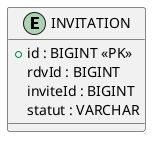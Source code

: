 @startuml invitation_service_mld

entity "INVITATION" as Invitation {
  + id : BIGINT <<PK>>
  rdvId : BIGINT
  inviteId : BIGINT
  statut : VARCHAR
}

@enduml
